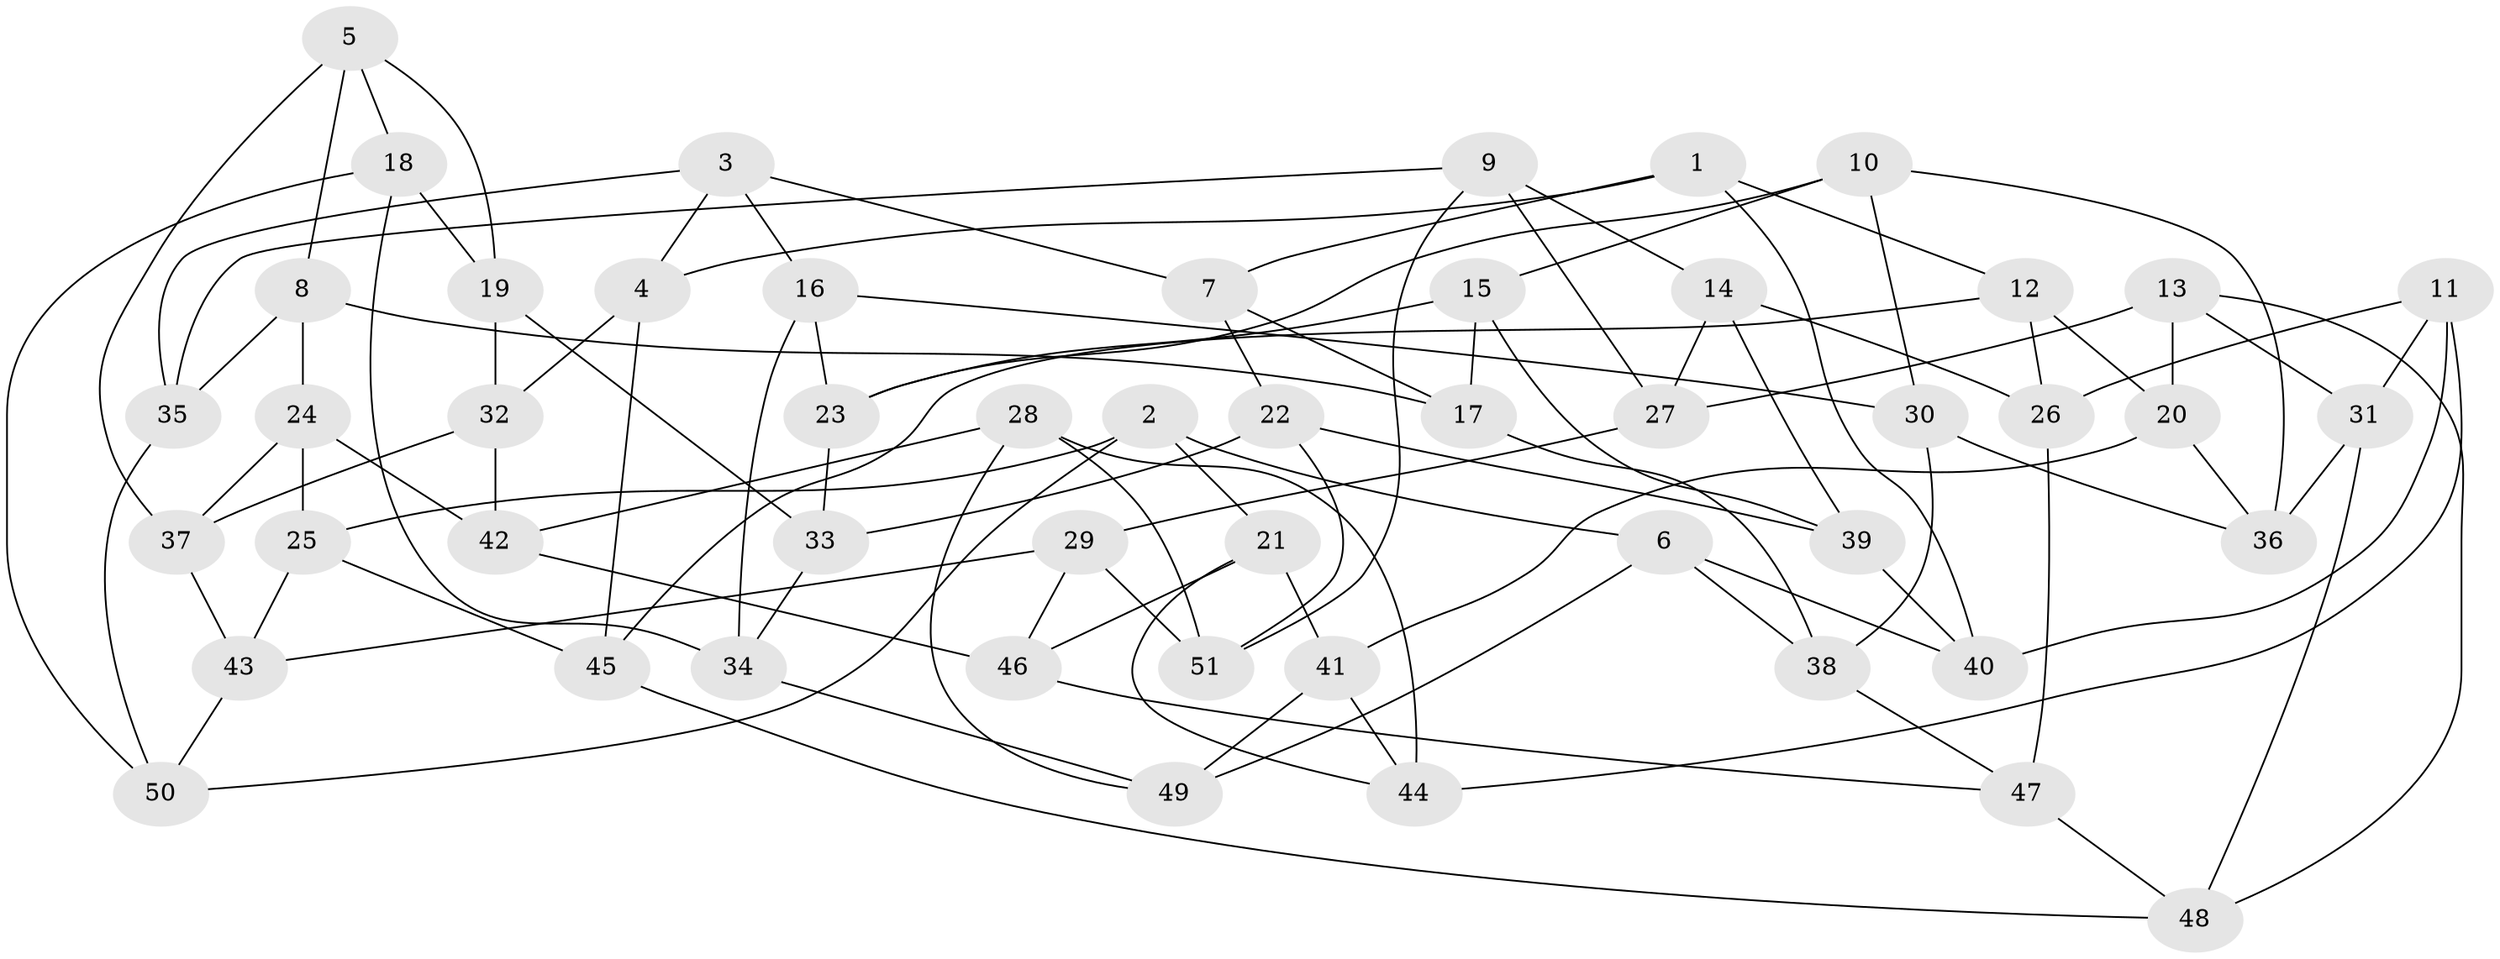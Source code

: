 // Generated by graph-tools (version 1.1) at 2025/03/03/09/25 03:03:09]
// undirected, 51 vertices, 102 edges
graph export_dot {
graph [start="1"]
  node [color=gray90,style=filled];
  1;
  2;
  3;
  4;
  5;
  6;
  7;
  8;
  9;
  10;
  11;
  12;
  13;
  14;
  15;
  16;
  17;
  18;
  19;
  20;
  21;
  22;
  23;
  24;
  25;
  26;
  27;
  28;
  29;
  30;
  31;
  32;
  33;
  34;
  35;
  36;
  37;
  38;
  39;
  40;
  41;
  42;
  43;
  44;
  45;
  46;
  47;
  48;
  49;
  50;
  51;
  1 -- 7;
  1 -- 4;
  1 -- 12;
  1 -- 40;
  2 -- 6;
  2 -- 50;
  2 -- 25;
  2 -- 21;
  3 -- 7;
  3 -- 35;
  3 -- 4;
  3 -- 16;
  4 -- 32;
  4 -- 45;
  5 -- 8;
  5 -- 37;
  5 -- 18;
  5 -- 19;
  6 -- 40;
  6 -- 49;
  6 -- 38;
  7 -- 22;
  7 -- 17;
  8 -- 17;
  8 -- 24;
  8 -- 35;
  9 -- 35;
  9 -- 27;
  9 -- 51;
  9 -- 14;
  10 -- 15;
  10 -- 23;
  10 -- 36;
  10 -- 30;
  11 -- 26;
  11 -- 44;
  11 -- 40;
  11 -- 31;
  12 -- 26;
  12 -- 45;
  12 -- 20;
  13 -- 20;
  13 -- 27;
  13 -- 48;
  13 -- 31;
  14 -- 39;
  14 -- 27;
  14 -- 26;
  15 -- 23;
  15 -- 39;
  15 -- 17;
  16 -- 34;
  16 -- 23;
  16 -- 30;
  17 -- 38;
  18 -- 50;
  18 -- 34;
  18 -- 19;
  19 -- 33;
  19 -- 32;
  20 -- 41;
  20 -- 36;
  21 -- 41;
  21 -- 46;
  21 -- 44;
  22 -- 51;
  22 -- 39;
  22 -- 33;
  23 -- 33;
  24 -- 37;
  24 -- 42;
  24 -- 25;
  25 -- 45;
  25 -- 43;
  26 -- 47;
  27 -- 29;
  28 -- 51;
  28 -- 42;
  28 -- 44;
  28 -- 49;
  29 -- 43;
  29 -- 51;
  29 -- 46;
  30 -- 38;
  30 -- 36;
  31 -- 36;
  31 -- 48;
  32 -- 42;
  32 -- 37;
  33 -- 34;
  34 -- 49;
  35 -- 50;
  37 -- 43;
  38 -- 47;
  39 -- 40;
  41 -- 49;
  41 -- 44;
  42 -- 46;
  43 -- 50;
  45 -- 48;
  46 -- 47;
  47 -- 48;
}
